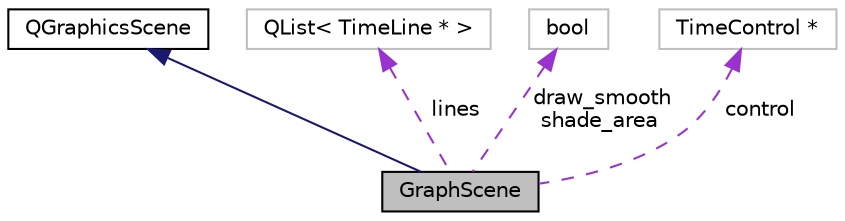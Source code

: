 digraph "GraphScene"
{
 // INTERACTIVE_SVG=YES
  edge [fontname="Helvetica",fontsize="10",labelfontname="Helvetica",labelfontsize="10"];
  node [fontname="Helvetica",fontsize="10",shape=record];
  Node1 [label="GraphScene",height=0.2,width=0.4,color="black", fillcolor="grey75", style="filled", fontcolor="black"];
  Node2 -> Node1 [dir="back",color="midnightblue",fontsize="10",style="solid",fontname="Helvetica"];
  Node2 [label="QGraphicsScene",height=0.2,width=0.4,color="black", fillcolor="white", style="filled",URL="$d8/d12/class_q_graphics_scene.html"];
  Node3 -> Node1 [dir="back",color="darkorchid3",fontsize="10",style="dashed",label=" lines" ,fontname="Helvetica"];
  Node3 [label="QList\< TimeLine * \>",height=0.2,width=0.4,color="grey75", fillcolor="white", style="filled"];
  Node4 -> Node1 [dir="back",color="darkorchid3",fontsize="10",style="dashed",label=" draw_smooth\nshade_area" ,fontname="Helvetica"];
  Node4 [label="bool",height=0.2,width=0.4,color="grey75", fillcolor="white", style="filled"];
  Node5 -> Node1 [dir="back",color="darkorchid3",fontsize="10",style="dashed",label=" control" ,fontname="Helvetica"];
  Node5 [label="TimeControl *",height=0.2,width=0.4,color="grey75", fillcolor="white", style="filled"];
}
